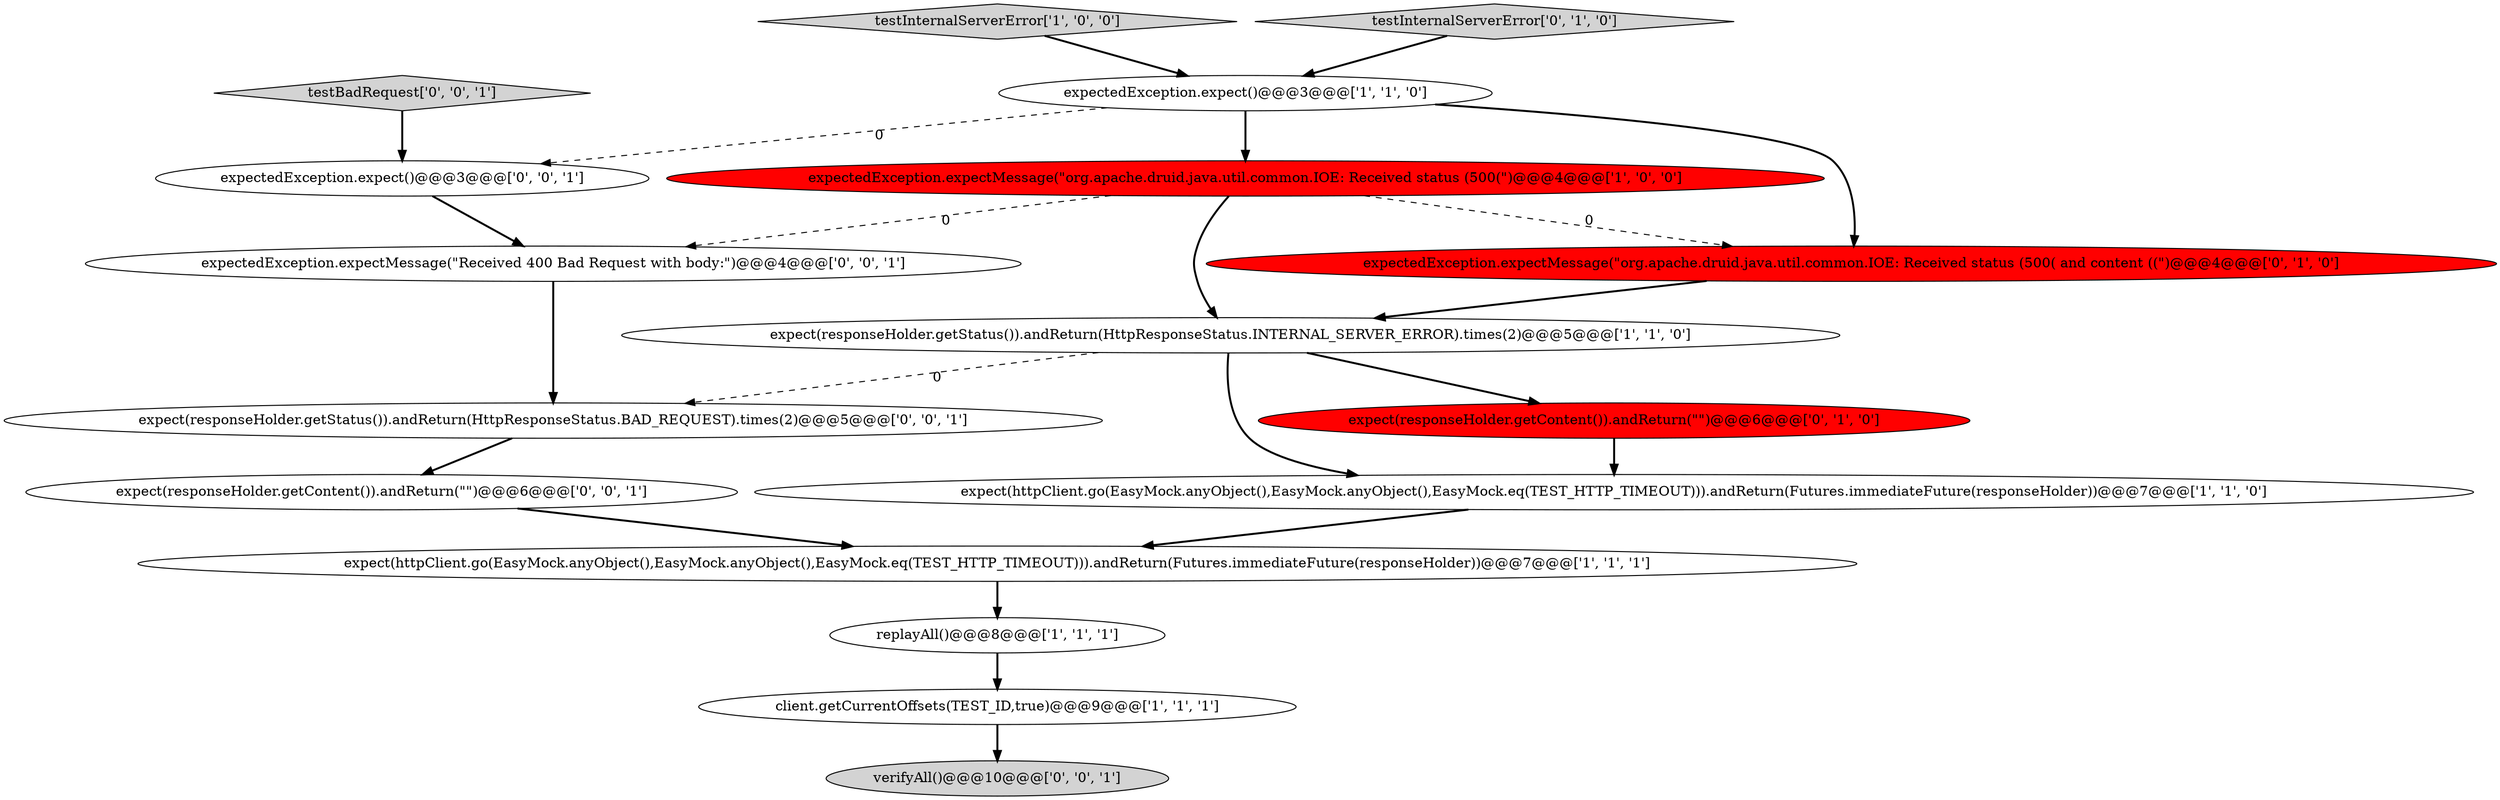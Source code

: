 digraph {
14 [style = filled, label = "expect(responseHolder.getStatus()).andReturn(HttpResponseStatus.BAD_REQUEST).times(2)@@@5@@@['0', '0', '1']", fillcolor = white, shape = ellipse image = "AAA0AAABBB3BBB"];
0 [style = filled, label = "expect(httpClient.go(EasyMock.anyObject(),EasyMock.anyObject(),EasyMock.eq(TEST_HTTP_TIMEOUT))).andReturn(Futures.immediateFuture(responseHolder))@@@7@@@['1', '1', '1']", fillcolor = white, shape = ellipse image = "AAA0AAABBB1BBB"];
4 [style = filled, label = "testInternalServerError['1', '0', '0']", fillcolor = lightgray, shape = diamond image = "AAA0AAABBB1BBB"];
5 [style = filled, label = "expect(httpClient.go(EasyMock.anyObject(),EasyMock.anyObject(),EasyMock.eq(TEST_HTTP_TIMEOUT))).andReturn(Futures.immediateFuture(responseHolder))@@@7@@@['1', '1', '0']", fillcolor = white, shape = ellipse image = "AAA0AAABBB1BBB"];
1 [style = filled, label = "expectedException.expect()@@@3@@@['1', '1', '0']", fillcolor = white, shape = ellipse image = "AAA0AAABBB1BBB"];
3 [style = filled, label = "replayAll()@@@8@@@['1', '1', '1']", fillcolor = white, shape = ellipse image = "AAA0AAABBB1BBB"];
16 [style = filled, label = "expect(responseHolder.getContent()).andReturn(\"\")@@@6@@@['0', '0', '1']", fillcolor = white, shape = ellipse image = "AAA0AAABBB3BBB"];
2 [style = filled, label = "expect(responseHolder.getStatus()).andReturn(HttpResponseStatus.INTERNAL_SERVER_ERROR).times(2)@@@5@@@['1', '1', '0']", fillcolor = white, shape = ellipse image = "AAA0AAABBB1BBB"];
7 [style = filled, label = "client.getCurrentOffsets(TEST_ID,true)@@@9@@@['1', '1', '1']", fillcolor = white, shape = ellipse image = "AAA0AAABBB1BBB"];
12 [style = filled, label = "testBadRequest['0', '0', '1']", fillcolor = lightgray, shape = diamond image = "AAA0AAABBB3BBB"];
6 [style = filled, label = "expectedException.expectMessage(\"org.apache.druid.java.util.common.IOE: Received status (500(\")@@@4@@@['1', '0', '0']", fillcolor = red, shape = ellipse image = "AAA1AAABBB1BBB"];
13 [style = filled, label = "expectedException.expect()@@@3@@@['0', '0', '1']", fillcolor = white, shape = ellipse image = "AAA0AAABBB3BBB"];
8 [style = filled, label = "expect(responseHolder.getContent()).andReturn(\"\")@@@6@@@['0', '1', '0']", fillcolor = red, shape = ellipse image = "AAA1AAABBB2BBB"];
10 [style = filled, label = "expectedException.expectMessage(\"org.apache.druid.java.util.common.IOE: Received status (500( and content ((\")@@@4@@@['0', '1', '0']", fillcolor = red, shape = ellipse image = "AAA1AAABBB2BBB"];
11 [style = filled, label = "expectedException.expectMessage(\"Received 400 Bad Request with body:\")@@@4@@@['0', '0', '1']", fillcolor = white, shape = ellipse image = "AAA0AAABBB3BBB"];
9 [style = filled, label = "testInternalServerError['0', '1', '0']", fillcolor = lightgray, shape = diamond image = "AAA0AAABBB2BBB"];
15 [style = filled, label = "verifyAll()@@@10@@@['0', '0', '1']", fillcolor = lightgray, shape = ellipse image = "AAA0AAABBB3BBB"];
0->3 [style = bold, label=""];
14->16 [style = bold, label=""];
16->0 [style = bold, label=""];
11->14 [style = bold, label=""];
6->11 [style = dashed, label="0"];
13->11 [style = bold, label=""];
6->10 [style = dashed, label="0"];
6->2 [style = bold, label=""];
1->13 [style = dashed, label="0"];
12->13 [style = bold, label=""];
1->6 [style = bold, label=""];
2->14 [style = dashed, label="0"];
8->5 [style = bold, label=""];
5->0 [style = bold, label=""];
3->7 [style = bold, label=""];
7->15 [style = bold, label=""];
10->2 [style = bold, label=""];
4->1 [style = bold, label=""];
9->1 [style = bold, label=""];
1->10 [style = bold, label=""];
2->8 [style = bold, label=""];
2->5 [style = bold, label=""];
}

